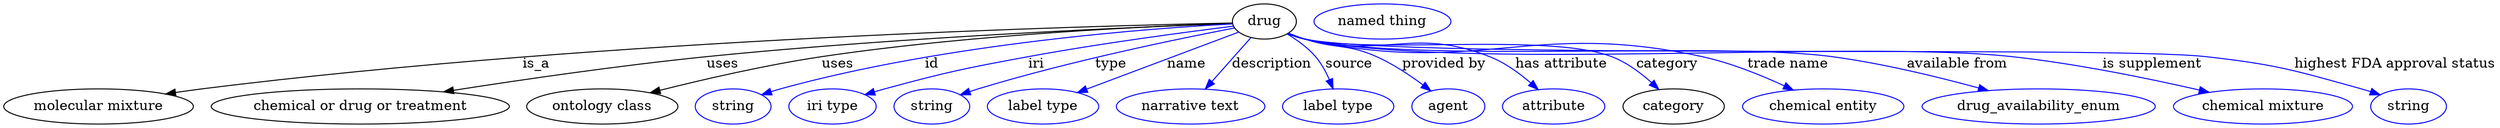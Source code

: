digraph {
	graph [bb="0,0,2530.2,123"];
	node [label="\N"];
	drug	[height=0.5,
		label=drug,
		pos="1281.2,105",
		width=0.9027];
	"molecular mixture"	[height=0.5,
		pos="96.191,18",
		width=2.672];
	drug -> "molecular mixture"	[label=is_a,
		lp="542.19,61.5",
		pos="e,164.8,30.708 1248.4,103.41 1116.6,100.73 612.85,87.484 202.19,36 193.3,34.885 184,33.588 174.77,32.218"];
	"chemical or drug or treatment"	[height=0.5,
		pos="362.19,18",
		width=4.2066];
	drug -> "chemical or drug or treatment"	[label=uses,
		lp="730.69,61.5",
		pos="e,446.96,32.968 1248.8,102.9 1162.1,99.769 917.05,89.636 714.19,69 626.84,60.114 527.87,45.664 457.18,34.578"];
	"ontology class"	[height=0.5,
		pos="608.19,18",
		width=2.1304];
	drug -> "ontology class"	[label=uses,
		lp="847.69,61.5",
		pos="e,656.97,32.053 1248.8,103.07 1174.6,100.59 986.56,92.338 831.19,69 774.83,60.535 711.52,45.828 666.79,34.549"];
	id	[color=blue,
		height=0.5,
		label=string,
		pos="741.19,18",
		width=1.0652];
	drug -> id	[color=blue,
		label=id,
		lp="943.19,61.5",
		pos="e,770.18,29.996 1248.9,102.51 1169.4,98.213 958.28,82.918 789.19,36 786.08,35.137 782.88,34.175 779.68,33.159",
		style=solid];
	iri	[color=blue,
		height=0.5,
		label="iri type",
		pos="842.19,18",
		width=1.2277];
	drug -> iri	[color=blue,
		label=iri,
		lp="1049.2,61.5",
		pos="e,875.48,29.946 1249.6,100.2 1203.6,94.485 1115.5,82.851 1041.2,69 976.22,56.888 959.99,53.271 896.19,36 892.61,35.031 888.92,33.979 \
885.22,32.889",
		style=solid];
	type	[color=blue,
		height=0.5,
		label=string,
		pos="943.19,18",
		width=1.0652];
	drug -> type	[color=blue,
		label=type,
		lp="1125.2,61.5",
		pos="e,972.12,29.97 1250.7,98.296 1197.3,88.002 1083.7,64.698 990.19,36 987.43,35.153 984.59,34.238 981.75,33.289",
		style=solid];
	name	[color=blue,
		height=0.5,
		label="label type",
		pos="1056.2,18",
		width=1.5707];
	drug -> name	[color=blue,
		label=name,
		lp="1202.2,61.5",
		pos="e,1091.1,32.19 1254.9,94.083 1217.1,79.773 1146.6,53.147 1100.5,35.754",
		style=solid];
	description	[color=blue,
		height=0.5,
		label="narrative text",
		pos="1206.2,18",
		width=2.0943];
	drug -> description	[color=blue,
		label=description,
		lp="1288.7,61.5",
		pos="e,1221.1,35.949 1267.4,88.41 1256.4,75.874 1240.6,58.031 1227.9,43.576",
		style=solid];
	source	[color=blue,
		height=0.5,
		label="label type",
		pos="1356.2,18",
		width=1.5707];
	drug -> source	[color=blue,
		label=source,
		lp="1367.2,61.5",
		pos="e,1351,36.066 1304.3,92.207 1314.2,86.285 1325.2,78.367 1333.2,69 1339,62.169 1343.6,53.628 1347.2,45.547",
		style=solid];
	"provided by"	[color=blue,
		height=0.5,
		label=agent,
		pos="1468.2,18",
		width=1.0291];
	drug -> "provided by"	[color=blue,
		label="provided by",
		lp="1463.7,61.5",
		pos="e,1450.4,33.913 1305.7,93.139 1311.1,90.951 1316.8,88.78 1322.2,87 1353.9,76.571 1364.7,82.661 1395.2,69 1411.9,61.53 1428.8,50.208 \
1442.2,40.225",
		style=solid];
	"has attribute"	[color=blue,
		height=0.5,
		label=attribute,
		pos="1575.2,18",
		width=1.4443];
	drug -> "has attribute"	[color=blue,
		label="has attribute",
		lp="1583.2,61.5",
		pos="e,1559.4,35.26 1305.1,92.706 1310.6,90.49 1316.5,88.416 1322.2,87 1403.6,66.701 1432.1,99.789 1510.2,69 1525.6,62.932 1540.4,52.073 \
1552,42.021",
		style=solid];
	category	[height=0.5,
		pos="1696.2,18",
		width=1.4263];
	drug -> category	[color=blue,
		label=category,
		lp="1690.7,61.5",
		pos="e,1681.2,35.711 1305,92.546 1310.6,90.338 1316.5,88.309 1322.2,87 1389.9,71.482 1569.4,93.994 1634.2,69 1648.9,63.314 1662.9,52.742 \
1673.8,42.779",
		style=solid];
	"trade name"	[color=blue,
		height=0.5,
		label="chemical entity",
		pos="1847.2,18",
		width=2.2748];
	drug -> "trade name"	[color=blue,
		label="trade name",
		lp="1812.2,61.5",
		pos="e,1817.3,34.782 1305,92.491 1310.5,90.286 1316.5,88.271 1322.2,87 1497.6,47.989 1550.7,107.91 1726.2,69 1754.7,62.686 1785,50.14 \
1808.2,39.195",
		style=solid];
	"available from"	[color=blue,
		height=0.5,
		label=drug_availability_enum,
		pos="2065.2,18",
		width=3.2858];
	drug -> "available from"	[color=blue,
		label="available from",
		lp="1984.7,61.5",
		pos="e,2014,34.365 1305,92.444 1310.5,90.242 1316.5,88.24 1322.2,87 1438.5,61.813 1739.3,84.983 1857.2,69 1907.3,62.2 1963,48.473 2004.2,\
37.119",
		style=solid];
	"is supplement"	[color=blue,
		height=0.5,
		label="chemical mixture",
		pos="2292.2,18",
		width=2.5276];
	drug -> "is supplement"	[color=blue,
		label="is supplement",
		lp="2181.7,61.5",
		pos="e,2238,32.532 1305,92.408 1310.5,90.207 1316.5,88.215 1322.2,87 1478.3,53.875 1881.6,86.595 2040.2,69 2104.8,61.832 2177.6,46.613 \
2228.2,34.838",
		style=solid];
	"highest FDA approval status"	[color=blue,
		height=0.5,
		label=string,
		pos="2439.2,18",
		width=1.0652];
	drug -> "highest FDA approval status"	[color=blue,
		label="highest FDA approval status",
		lp="2427.7,61.5",
		pos="e,2410.6,30.067 1305,92.385 1310.5,90.186 1316.5,88.2 1322.2,87 1421.6,66.186 2135.3,80.562 2236.2,69 2306.6,60.933 2324,55.432 \
2392.2,36 2395.1,35.17 2398.1,34.251 2401.1,33.282",
		style=solid];
	"named thing_category"	[color=blue,
		height=0.5,
		label="named thing",
		pos="1401.2,105",
		width=1.9318];
}
